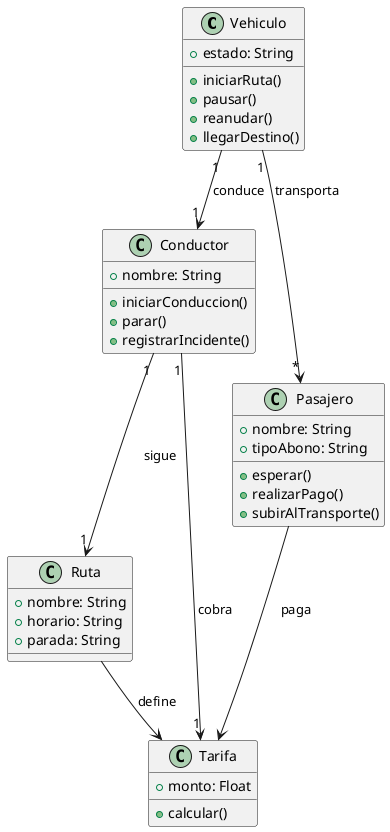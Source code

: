 @startuml

class Vehiculo {
    +estado: String
    +iniciarRuta()
    +pausar()
    +reanudar()
    +llegarDestino()
}

class Conductor {
    +nombre: String
    +iniciarConduccion()
    +parar()
    +registrarIncidente()
}

class Pasajero {
    +nombre: String
    +tipoAbono: String
    +esperar()
    +realizarPago()
    +subirAlTransporte()
}

class Ruta {
    +nombre: String
    +horario: String
    +parada: String
}

class Tarifa {
    +monto: Float
    +calcular()
}

Vehiculo "1" --> "1" Conductor : conduce
Vehiculo "1" --> "*" Pasajero : transporta
Conductor "1" --> "1" Ruta : sigue
Conductor "1" --> "1" Tarifa : cobra
Pasajero --> Tarifa : paga
Ruta --> Tarifa : define

@enduml

